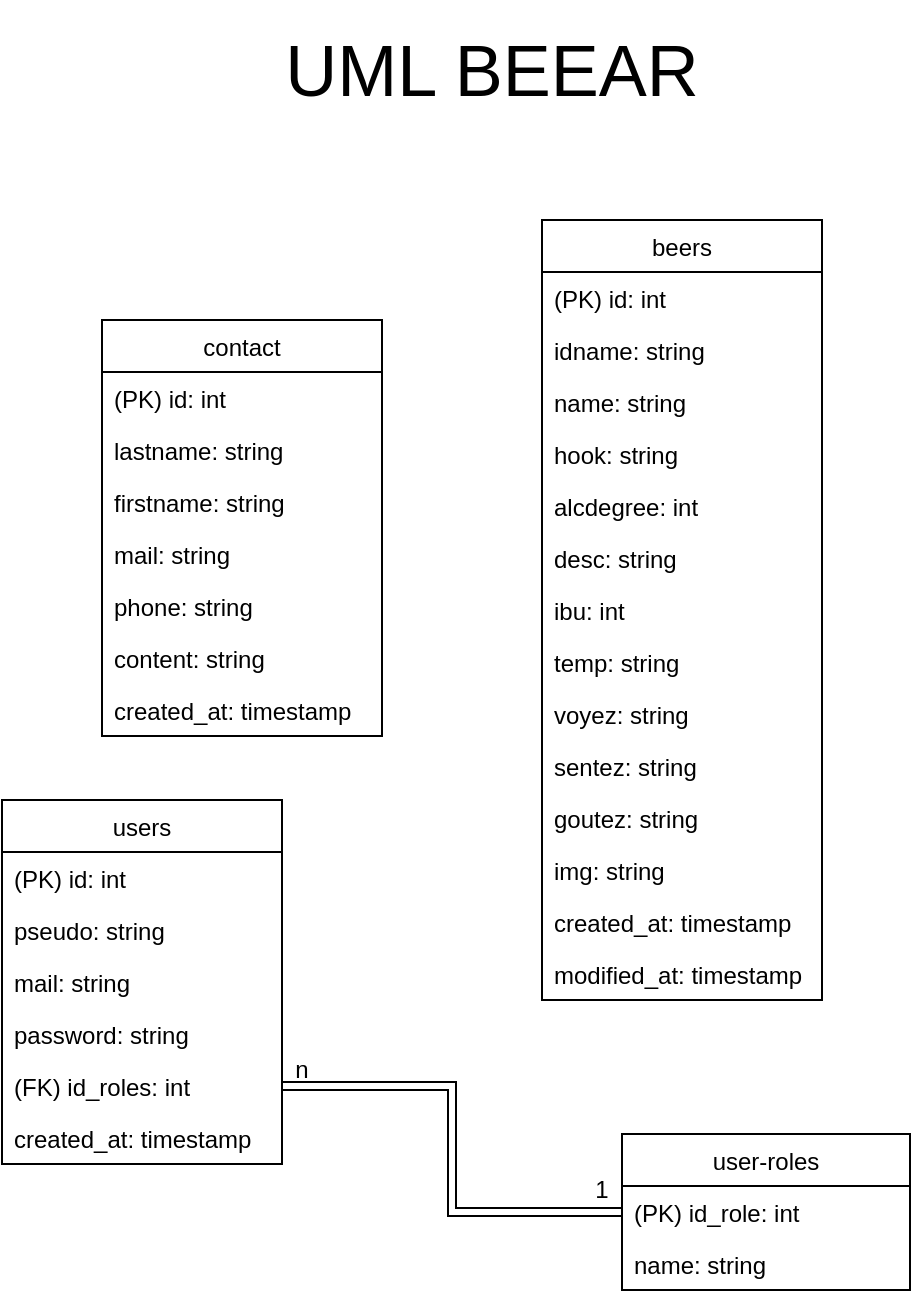 <mxfile>
    <diagram id="q5WHaD7VYsZEoq-wC2TT" name="Page-1">
        <mxGraphModel dx="797" dy="617" grid="1" gridSize="10" guides="1" tooltips="1" connect="1" arrows="1" fold="1" page="1" pageScale="1" pageWidth="827" pageHeight="1169" math="0" shadow="0">
            <root>
                <mxCell id="0"/>
                <mxCell id="1" parent="0"/>
                <mxCell id="R2Sk9WvLmEFugXkU3wMk-1" value="contact" style="swimlane;fontStyle=0;childLayout=stackLayout;horizontal=1;startSize=26;fillColor=none;horizontalStack=0;resizeParent=1;resizeParentMax=0;resizeLast=0;collapsible=1;marginBottom=0;" parent="1" vertex="1">
                    <mxGeometry x="200" y="190" width="140" height="208" as="geometry"/>
                </mxCell>
                <mxCell id="R2Sk9WvLmEFugXkU3wMk-2" value="(PK) id: int" style="text;strokeColor=none;fillColor=none;align=left;verticalAlign=top;spacingLeft=4;spacingRight=4;overflow=hidden;rotatable=0;points=[[0,0.5],[1,0.5]];portConstraint=eastwest;" parent="R2Sk9WvLmEFugXkU3wMk-1" vertex="1">
                    <mxGeometry y="26" width="140" height="26" as="geometry"/>
                </mxCell>
                <mxCell id="R2Sk9WvLmEFugXkU3wMk-3" value="lastname: string" style="text;strokeColor=none;fillColor=none;align=left;verticalAlign=top;spacingLeft=4;spacingRight=4;overflow=hidden;rotatable=0;points=[[0,0.5],[1,0.5]];portConstraint=eastwest;" parent="R2Sk9WvLmEFugXkU3wMk-1" vertex="1">
                    <mxGeometry y="52" width="140" height="26" as="geometry"/>
                </mxCell>
                <mxCell id="R2Sk9WvLmEFugXkU3wMk-4" value="firstname: string" style="text;strokeColor=none;fillColor=none;align=left;verticalAlign=top;spacingLeft=4;spacingRight=4;overflow=hidden;rotatable=0;points=[[0,0.5],[1,0.5]];portConstraint=eastwest;" parent="R2Sk9WvLmEFugXkU3wMk-1" vertex="1">
                    <mxGeometry y="78" width="140" height="26" as="geometry"/>
                </mxCell>
                <mxCell id="R2Sk9WvLmEFugXkU3wMk-34" value="mail: string" style="text;strokeColor=none;fillColor=none;align=left;verticalAlign=top;spacingLeft=4;spacingRight=4;overflow=hidden;rotatable=0;points=[[0,0.5],[1,0.5]];portConstraint=eastwest;" parent="R2Sk9WvLmEFugXkU3wMk-1" vertex="1">
                    <mxGeometry y="104" width="140" height="26" as="geometry"/>
                </mxCell>
                <mxCell id="R2Sk9WvLmEFugXkU3wMk-35" value="phone: string" style="text;strokeColor=none;fillColor=none;align=left;verticalAlign=top;spacingLeft=4;spacingRight=4;overflow=hidden;rotatable=0;points=[[0,0.5],[1,0.5]];portConstraint=eastwest;" parent="R2Sk9WvLmEFugXkU3wMk-1" vertex="1">
                    <mxGeometry y="130" width="140" height="26" as="geometry"/>
                </mxCell>
                <mxCell id="R2Sk9WvLmEFugXkU3wMk-36" value="content: string" style="text;strokeColor=none;fillColor=none;align=left;verticalAlign=top;spacingLeft=4;spacingRight=4;overflow=hidden;rotatable=0;points=[[0,0.5],[1,0.5]];portConstraint=eastwest;" parent="R2Sk9WvLmEFugXkU3wMk-1" vertex="1">
                    <mxGeometry y="156" width="140" height="26" as="geometry"/>
                </mxCell>
                <mxCell id="R2Sk9WvLmEFugXkU3wMk-37" value="created_at: timestamp" style="text;strokeColor=none;fillColor=none;align=left;verticalAlign=top;spacingLeft=4;spacingRight=4;overflow=hidden;rotatable=0;points=[[0,0.5],[1,0.5]];portConstraint=eastwest;" parent="R2Sk9WvLmEFugXkU3wMk-1" vertex="1">
                    <mxGeometry y="182" width="140" height="26" as="geometry"/>
                </mxCell>
                <mxCell id="R2Sk9WvLmEFugXkU3wMk-5" value="user-roles" style="swimlane;fontStyle=0;childLayout=stackLayout;horizontal=1;startSize=26;fillColor=none;horizontalStack=0;resizeParent=1;resizeParentMax=0;resizeLast=0;collapsible=1;marginBottom=0;" parent="1" vertex="1">
                    <mxGeometry x="460" y="597" width="144" height="78" as="geometry"/>
                </mxCell>
                <mxCell id="R2Sk9WvLmEFugXkU3wMk-6" value="(PK) id_role: int" style="text;strokeColor=none;fillColor=none;align=left;verticalAlign=top;spacingLeft=4;spacingRight=4;overflow=hidden;rotatable=0;points=[[0,0.5],[1,0.5]];portConstraint=eastwest;" parent="R2Sk9WvLmEFugXkU3wMk-5" vertex="1">
                    <mxGeometry y="26" width="144" height="26" as="geometry"/>
                </mxCell>
                <mxCell id="R2Sk9WvLmEFugXkU3wMk-7" value="name: string" style="text;strokeColor=none;fillColor=none;align=left;verticalAlign=top;spacingLeft=4;spacingRight=4;overflow=hidden;rotatable=0;points=[[0,0.5],[1,0.5]];portConstraint=eastwest;" parent="R2Sk9WvLmEFugXkU3wMk-5" vertex="1">
                    <mxGeometry y="52" width="144" height="26" as="geometry"/>
                </mxCell>
                <mxCell id="R2Sk9WvLmEFugXkU3wMk-9" value="beers" style="swimlane;fontStyle=0;childLayout=stackLayout;horizontal=1;startSize=26;fillColor=none;horizontalStack=0;resizeParent=1;resizeParentMax=0;resizeLast=0;collapsible=1;marginBottom=0;" parent="1" vertex="1">
                    <mxGeometry x="420" y="140" width="140" height="390" as="geometry"/>
                </mxCell>
                <mxCell id="R2Sk9WvLmEFugXkU3wMk-10" value="(PK) id: int" style="text;strokeColor=none;fillColor=none;align=left;verticalAlign=top;spacingLeft=4;spacingRight=4;overflow=hidden;rotatable=0;points=[[0,0.5],[1,0.5]];portConstraint=eastwest;" parent="R2Sk9WvLmEFugXkU3wMk-9" vertex="1">
                    <mxGeometry y="26" width="140" height="26" as="geometry"/>
                </mxCell>
                <mxCell id="R2Sk9WvLmEFugXkU3wMk-11" value="idname: string" style="text;strokeColor=none;fillColor=none;align=left;verticalAlign=top;spacingLeft=4;spacingRight=4;overflow=hidden;rotatable=0;points=[[0,0.5],[1,0.5]];portConstraint=eastwest;" parent="R2Sk9WvLmEFugXkU3wMk-9" vertex="1">
                    <mxGeometry y="52" width="140" height="26" as="geometry"/>
                </mxCell>
                <mxCell id="R2Sk9WvLmEFugXkU3wMk-12" value="name: string" style="text;strokeColor=none;fillColor=none;align=left;verticalAlign=top;spacingLeft=4;spacingRight=4;overflow=hidden;rotatable=0;points=[[0,0.5],[1,0.5]];portConstraint=eastwest;" parent="R2Sk9WvLmEFugXkU3wMk-9" vertex="1">
                    <mxGeometry y="78" width="140" height="26" as="geometry"/>
                </mxCell>
                <mxCell id="R2Sk9WvLmEFugXkU3wMk-17" value="hook: string" style="text;strokeColor=none;fillColor=none;align=left;verticalAlign=top;spacingLeft=4;spacingRight=4;overflow=hidden;rotatable=0;points=[[0,0.5],[1,0.5]];portConstraint=eastwest;" parent="R2Sk9WvLmEFugXkU3wMk-9" vertex="1">
                    <mxGeometry y="104" width="140" height="26" as="geometry"/>
                </mxCell>
                <mxCell id="R2Sk9WvLmEFugXkU3wMk-18" value="alcdegree: int" style="text;strokeColor=none;fillColor=none;align=left;verticalAlign=top;spacingLeft=4;spacingRight=4;overflow=hidden;rotatable=0;points=[[0,0.5],[1,0.5]];portConstraint=eastwest;" parent="R2Sk9WvLmEFugXkU3wMk-9" vertex="1">
                    <mxGeometry y="130" width="140" height="26" as="geometry"/>
                </mxCell>
                <mxCell id="R2Sk9WvLmEFugXkU3wMk-19" value="desc: string" style="text;strokeColor=none;fillColor=none;align=left;verticalAlign=top;spacingLeft=4;spacingRight=4;overflow=hidden;rotatable=0;points=[[0,0.5],[1,0.5]];portConstraint=eastwest;" parent="R2Sk9WvLmEFugXkU3wMk-9" vertex="1">
                    <mxGeometry y="156" width="140" height="26" as="geometry"/>
                </mxCell>
                <mxCell id="R2Sk9WvLmEFugXkU3wMk-23" value="ibu: int" style="text;strokeColor=none;fillColor=none;align=left;verticalAlign=top;spacingLeft=4;spacingRight=4;overflow=hidden;rotatable=0;points=[[0,0.5],[1,0.5]];portConstraint=eastwest;" parent="R2Sk9WvLmEFugXkU3wMk-9" vertex="1">
                    <mxGeometry y="182" width="140" height="26" as="geometry"/>
                </mxCell>
                <mxCell id="R2Sk9WvLmEFugXkU3wMk-24" value="temp: string" style="text;strokeColor=none;fillColor=none;align=left;verticalAlign=top;spacingLeft=4;spacingRight=4;overflow=hidden;rotatable=0;points=[[0,0.5],[1,0.5]];portConstraint=eastwest;" parent="R2Sk9WvLmEFugXkU3wMk-9" vertex="1">
                    <mxGeometry y="208" width="140" height="26" as="geometry"/>
                </mxCell>
                <mxCell id="R2Sk9WvLmEFugXkU3wMk-25" value="voyez: string" style="text;strokeColor=none;fillColor=none;align=left;verticalAlign=top;spacingLeft=4;spacingRight=4;overflow=hidden;rotatable=0;points=[[0,0.5],[1,0.5]];portConstraint=eastwest;" parent="R2Sk9WvLmEFugXkU3wMk-9" vertex="1">
                    <mxGeometry y="234" width="140" height="26" as="geometry"/>
                </mxCell>
                <mxCell id="R2Sk9WvLmEFugXkU3wMk-26" value="sentez: string" style="text;strokeColor=none;fillColor=none;align=left;verticalAlign=top;spacingLeft=4;spacingRight=4;overflow=hidden;rotatable=0;points=[[0,0.5],[1,0.5]];portConstraint=eastwest;" parent="R2Sk9WvLmEFugXkU3wMk-9" vertex="1">
                    <mxGeometry y="260" width="140" height="26" as="geometry"/>
                </mxCell>
                <mxCell id="R2Sk9WvLmEFugXkU3wMk-27" value="goutez: string" style="text;strokeColor=none;fillColor=none;align=left;verticalAlign=top;spacingLeft=4;spacingRight=4;overflow=hidden;rotatable=0;points=[[0,0.5],[1,0.5]];portConstraint=eastwest;" parent="R2Sk9WvLmEFugXkU3wMk-9" vertex="1">
                    <mxGeometry y="286" width="140" height="26" as="geometry"/>
                </mxCell>
                <mxCell id="R2Sk9WvLmEFugXkU3wMk-28" value="img: string" style="text;strokeColor=none;fillColor=none;align=left;verticalAlign=top;spacingLeft=4;spacingRight=4;overflow=hidden;rotatable=0;points=[[0,0.5],[1,0.5]];portConstraint=eastwest;" parent="R2Sk9WvLmEFugXkU3wMk-9" vertex="1">
                    <mxGeometry y="312" width="140" height="26" as="geometry"/>
                </mxCell>
                <mxCell id="R2Sk9WvLmEFugXkU3wMk-29" value="created_at: timestamp" style="text;strokeColor=none;fillColor=none;align=left;verticalAlign=top;spacingLeft=4;spacingRight=4;overflow=hidden;rotatable=0;points=[[0,0.5],[1,0.5]];portConstraint=eastwest;" parent="R2Sk9WvLmEFugXkU3wMk-9" vertex="1">
                    <mxGeometry y="338" width="140" height="26" as="geometry"/>
                </mxCell>
                <mxCell id="R2Sk9WvLmEFugXkU3wMk-30" value="modified_at: timestamp" style="text;strokeColor=none;fillColor=none;align=left;verticalAlign=top;spacingLeft=4;spacingRight=4;overflow=hidden;rotatable=0;points=[[0,0.5],[1,0.5]];portConstraint=eastwest;" parent="R2Sk9WvLmEFugXkU3wMk-9" vertex="1">
                    <mxGeometry y="364" width="140" height="26" as="geometry"/>
                </mxCell>
                <mxCell id="R2Sk9WvLmEFugXkU3wMk-13" value="users" style="swimlane;fontStyle=0;childLayout=stackLayout;horizontal=1;startSize=26;fillColor=none;horizontalStack=0;resizeParent=1;resizeParentMax=0;resizeLast=0;collapsible=1;marginBottom=0;" parent="1" vertex="1">
                    <mxGeometry x="150" y="430" width="140" height="182" as="geometry"/>
                </mxCell>
                <mxCell id="R2Sk9WvLmEFugXkU3wMk-14" value="(PK) id: int" style="text;strokeColor=none;fillColor=none;align=left;verticalAlign=top;spacingLeft=4;spacingRight=4;overflow=hidden;rotatable=0;points=[[0,0.5],[1,0.5]];portConstraint=eastwest;" parent="R2Sk9WvLmEFugXkU3wMk-13" vertex="1">
                    <mxGeometry y="26" width="140" height="26" as="geometry"/>
                </mxCell>
                <mxCell id="R2Sk9WvLmEFugXkU3wMk-15" value="pseudo: string" style="text;strokeColor=none;fillColor=none;align=left;verticalAlign=top;spacingLeft=4;spacingRight=4;overflow=hidden;rotatable=0;points=[[0,0.5],[1,0.5]];portConstraint=eastwest;" parent="R2Sk9WvLmEFugXkU3wMk-13" vertex="1">
                    <mxGeometry y="52" width="140" height="26" as="geometry"/>
                </mxCell>
                <mxCell id="R2Sk9WvLmEFugXkU3wMk-16" value="mail: string" style="text;strokeColor=none;fillColor=none;align=left;verticalAlign=top;spacingLeft=4;spacingRight=4;overflow=hidden;rotatable=0;points=[[0,0.5],[1,0.5]];portConstraint=eastwest;" parent="R2Sk9WvLmEFugXkU3wMk-13" vertex="1">
                    <mxGeometry y="78" width="140" height="26" as="geometry"/>
                </mxCell>
                <mxCell id="R2Sk9WvLmEFugXkU3wMk-31" value="password: string" style="text;strokeColor=none;fillColor=none;align=left;verticalAlign=top;spacingLeft=4;spacingRight=4;overflow=hidden;rotatable=0;points=[[0,0.5],[1,0.5]];portConstraint=eastwest;" parent="R2Sk9WvLmEFugXkU3wMk-13" vertex="1">
                    <mxGeometry y="104" width="140" height="26" as="geometry"/>
                </mxCell>
                <mxCell id="R2Sk9WvLmEFugXkU3wMk-32" value="(FK) id_roles: int" style="text;strokeColor=none;fillColor=none;align=left;verticalAlign=top;spacingLeft=4;spacingRight=4;overflow=hidden;rotatable=0;points=[[0,0.5],[1,0.5]];portConstraint=eastwest;" parent="R2Sk9WvLmEFugXkU3wMk-13" vertex="1">
                    <mxGeometry y="130" width="140" height="26" as="geometry"/>
                </mxCell>
                <mxCell id="R2Sk9WvLmEFugXkU3wMk-33" value="created_at: timestamp" style="text;strokeColor=none;fillColor=none;align=left;verticalAlign=top;spacingLeft=4;spacingRight=4;overflow=hidden;rotatable=0;points=[[0,0.5],[1,0.5]];portConstraint=eastwest;" parent="R2Sk9WvLmEFugXkU3wMk-13" vertex="1">
                    <mxGeometry y="156" width="140" height="26" as="geometry"/>
                </mxCell>
                <mxCell id="R2Sk9WvLmEFugXkU3wMk-39" style="rounded=0;orthogonalLoop=1;jettySize=auto;html=1;edgeStyle=orthogonalEdgeStyle;shape=link;" parent="1" source="R2Sk9WvLmEFugXkU3wMk-32" target="R2Sk9WvLmEFugXkU3wMk-6" edge="1">
                    <mxGeometry relative="1" as="geometry"/>
                </mxCell>
                <mxCell id="R2Sk9WvLmEFugXkU3wMk-40" value="n" style="text;html=1;strokeColor=none;fillColor=none;align=center;verticalAlign=middle;whiteSpace=wrap;rounded=0;" parent="1" vertex="1">
                    <mxGeometry x="290" y="550" width="20" height="30" as="geometry"/>
                </mxCell>
                <mxCell id="R2Sk9WvLmEFugXkU3wMk-41" value="1" style="text;html=1;strokeColor=none;fillColor=none;align=center;verticalAlign=middle;whiteSpace=wrap;rounded=0;" parent="1" vertex="1">
                    <mxGeometry x="440" y="610" width="20" height="30" as="geometry"/>
                </mxCell>
                <mxCell id="R2Sk9WvLmEFugXkU3wMk-43" value="&lt;font style=&quot;font-size: 36px&quot;&gt;UML BEEAR&lt;br&gt;&lt;/font&gt;" style="text;html=1;strokeColor=none;fillColor=none;align=center;verticalAlign=middle;whiteSpace=wrap;rounded=0;" parent="1" vertex="1">
                    <mxGeometry x="230" y="30" width="330" height="70" as="geometry"/>
                </mxCell>
            </root>
        </mxGraphModel>
    </diagram>
</mxfile>